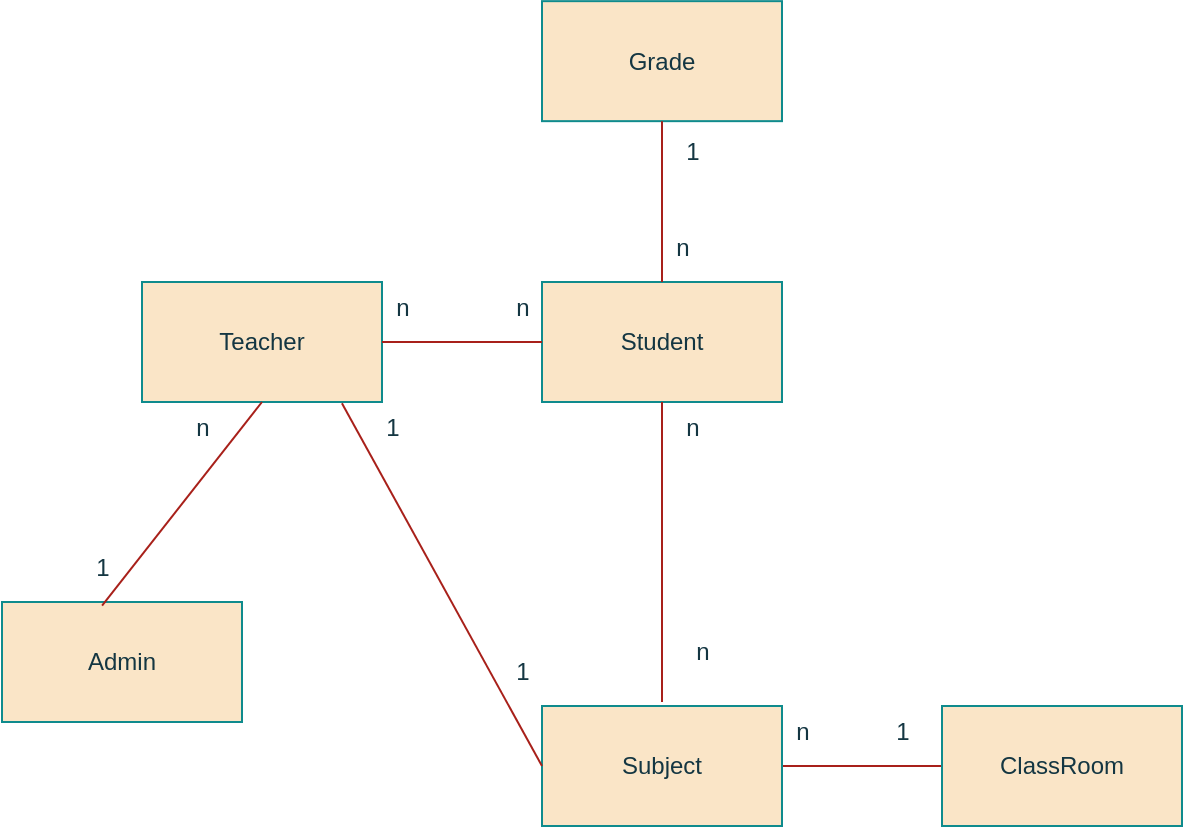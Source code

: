 <mxfile version="25.0.1">
  <diagram name="Page-1" id="ukROqQANCz0MhujuUKru">
    <mxGraphModel dx="1151" dy="727" grid="1" gridSize="10" guides="1" tooltips="1" connect="1" arrows="1" fold="1" page="1" pageScale="1" pageWidth="700" pageHeight="1000" math="0" shadow="0">
      <root>
        <mxCell id="0" />
        <mxCell id="1" parent="0" />
        <mxCell id="fLGTEn0iVZkrm3GO__Ro-1" value="Admin" style="rounded=0;whiteSpace=wrap;html=1;labelBackgroundColor=none;fillColor=#FAE5C7;strokeColor=#0F8B8D;fontColor=#143642;" parent="1" vertex="1">
          <mxGeometry x="10" y="360" width="120" height="60" as="geometry" />
        </mxCell>
        <mxCell id="fLGTEn0iVZkrm3GO__Ro-2" value="Teacher" style="rounded=0;whiteSpace=wrap;html=1;labelBackgroundColor=none;fillColor=#FAE5C7;strokeColor=#0F8B8D;fontColor=#143642;" parent="1" vertex="1">
          <mxGeometry x="80" y="200" width="120" height="60" as="geometry" />
        </mxCell>
        <mxCell id="fLGTEn0iVZkrm3GO__Ro-4" value="" style="endArrow=none;html=1;rounded=0;entryX=0.5;entryY=1;entryDx=0;entryDy=0;exitX=0.417;exitY=0.03;exitDx=0;exitDy=0;exitPerimeter=0;labelBackgroundColor=none;strokeColor=#A8201A;fontColor=default;" parent="1" source="fLGTEn0iVZkrm3GO__Ro-1" target="fLGTEn0iVZkrm3GO__Ro-2" edge="1">
          <mxGeometry width="50" height="50" relative="1" as="geometry">
            <mxPoint x="230" y="450" as="sourcePoint" />
            <mxPoint x="280" y="400" as="targetPoint" />
          </mxGeometry>
        </mxCell>
        <mxCell id="fLGTEn0iVZkrm3GO__Ro-5" value="1" style="text;html=1;align=center;verticalAlign=middle;resizable=0;points=[];autosize=1;strokeColor=none;fillColor=none;labelBackgroundColor=none;fontColor=#143642;" parent="1" vertex="1">
          <mxGeometry x="45" y="328" width="30" height="30" as="geometry" />
        </mxCell>
        <mxCell id="fLGTEn0iVZkrm3GO__Ro-6" value="n" style="text;html=1;align=center;verticalAlign=middle;resizable=0;points=[];autosize=1;strokeColor=none;fillColor=none;labelBackgroundColor=none;fontColor=#143642;" parent="1" vertex="1">
          <mxGeometry x="95" y="258" width="30" height="30" as="geometry" />
        </mxCell>
        <mxCell id="fLGTEn0iVZkrm3GO__Ro-7" value="Student" style="rounded=0;whiteSpace=wrap;html=1;labelBackgroundColor=none;fillColor=#FAE5C7;strokeColor=#0F8B8D;fontColor=#143642;" parent="1" vertex="1">
          <mxGeometry x="280" y="200" width="120" height="60" as="geometry" />
        </mxCell>
        <mxCell id="fLGTEn0iVZkrm3GO__Ro-9" value="" style="endArrow=none;html=1;rounded=0;exitX=1;exitY=0.5;exitDx=0;exitDy=0;labelBackgroundColor=none;strokeColor=#A8201A;fontColor=default;" parent="1" source="fLGTEn0iVZkrm3GO__Ro-2" edge="1">
          <mxGeometry width="50" height="50" relative="1" as="geometry">
            <mxPoint x="230" y="280" as="sourcePoint" />
            <mxPoint x="280" y="230" as="targetPoint" />
          </mxGeometry>
        </mxCell>
        <mxCell id="fLGTEn0iVZkrm3GO__Ro-10" value="Grade" style="whiteSpace=wrap;html=1;rounded=0;labelBackgroundColor=none;fillColor=#FAE5C7;strokeColor=#0F8B8D;fontColor=#143642;" parent="1" vertex="1">
          <mxGeometry x="280" y="59.58" width="120" height="60" as="geometry" />
        </mxCell>
        <mxCell id="fLGTEn0iVZkrm3GO__Ro-29" value="" style="edgeStyle=orthogonalEdgeStyle;rounded=0;orthogonalLoop=1;jettySize=auto;html=1;endArrow=none;labelBackgroundColor=none;strokeColor=#A8201A;fontColor=default;" parent="1" source="fLGTEn0iVZkrm3GO__Ro-13" target="fLGTEn0iVZkrm3GO__Ro-28" edge="1">
          <mxGeometry relative="1" as="geometry" />
        </mxCell>
        <mxCell id="fLGTEn0iVZkrm3GO__Ro-13" value="Subject" style="whiteSpace=wrap;html=1;rounded=0;labelBackgroundColor=none;fillColor=#FAE5C7;strokeColor=#0F8B8D;fontColor=#143642;" parent="1" vertex="1">
          <mxGeometry x="280" y="412" width="120" height="60" as="geometry" />
        </mxCell>
        <mxCell id="fLGTEn0iVZkrm3GO__Ro-15" value="" style="endArrow=none;html=1;rounded=0;entryX=0.5;entryY=1;entryDx=0;entryDy=0;labelBackgroundColor=none;strokeColor=#A8201A;fontColor=default;" parent="1" target="fLGTEn0iVZkrm3GO__Ro-7" edge="1">
          <mxGeometry width="50" height="50" relative="1" as="geometry">
            <mxPoint x="340" y="410" as="sourcePoint" />
            <mxPoint x="370" y="400" as="targetPoint" />
          </mxGeometry>
        </mxCell>
        <mxCell id="fLGTEn0iVZkrm3GO__Ro-16" value="" style="endArrow=none;html=1;rounded=0;exitX=0.833;exitY=1.043;exitDx=0;exitDy=0;exitPerimeter=0;entryX=0;entryY=0.5;entryDx=0;entryDy=0;labelBackgroundColor=none;strokeColor=#A8201A;fontColor=default;" parent="1" target="fLGTEn0iVZkrm3GO__Ro-13" edge="1">
          <mxGeometry width="50" height="50" relative="1" as="geometry">
            <mxPoint x="179.96" y="260.58" as="sourcePoint" />
            <mxPoint x="280" y="508" as="targetPoint" />
          </mxGeometry>
        </mxCell>
        <mxCell id="fLGTEn0iVZkrm3GO__Ro-17" value="" style="endArrow=none;html=1;rounded=0;entryX=0.5;entryY=1;entryDx=0;entryDy=0;exitX=0.5;exitY=0;exitDx=0;exitDy=0;labelBackgroundColor=none;strokeColor=#A8201A;fontColor=default;" parent="1" source="fLGTEn0iVZkrm3GO__Ro-7" target="fLGTEn0iVZkrm3GO__Ro-10" edge="1">
          <mxGeometry width="50" height="50" relative="1" as="geometry">
            <mxPoint x="336.318" y="56.58" as="sourcePoint" />
            <mxPoint x="284.16" y="-50.0" as="targetPoint" />
          </mxGeometry>
        </mxCell>
        <mxCell id="fLGTEn0iVZkrm3GO__Ro-18" value="1" style="text;html=1;align=center;verticalAlign=middle;resizable=0;points=[];autosize=1;strokeColor=none;fillColor=none;labelBackgroundColor=none;fontColor=#143642;" parent="1" vertex="1">
          <mxGeometry x="190" y="258" width="30" height="30" as="geometry" />
        </mxCell>
        <mxCell id="fLGTEn0iVZkrm3GO__Ro-19" value="1" style="text;html=1;align=center;verticalAlign=middle;resizable=0;points=[];autosize=1;strokeColor=none;fillColor=none;labelBackgroundColor=none;fontColor=#143642;" parent="1" vertex="1">
          <mxGeometry x="255" y="380" width="30" height="30" as="geometry" />
        </mxCell>
        <mxCell id="fLGTEn0iVZkrm3GO__Ro-21" value="n" style="text;html=1;align=center;verticalAlign=middle;resizable=0;points=[];autosize=1;strokeColor=none;fillColor=none;labelBackgroundColor=none;fontColor=#143642;" parent="1" vertex="1">
          <mxGeometry x="195" y="198" width="30" height="30" as="geometry" />
        </mxCell>
        <mxCell id="fLGTEn0iVZkrm3GO__Ro-22" value="n" style="text;html=1;align=center;verticalAlign=middle;resizable=0;points=[];autosize=1;strokeColor=none;fillColor=none;labelBackgroundColor=none;fontColor=#143642;" parent="1" vertex="1">
          <mxGeometry x="255" y="198" width="30" height="30" as="geometry" />
        </mxCell>
        <mxCell id="fLGTEn0iVZkrm3GO__Ro-23" value="1" style="text;html=1;align=center;verticalAlign=middle;resizable=0;points=[];autosize=1;strokeColor=none;fillColor=none;labelBackgroundColor=none;fontColor=#143642;" parent="1" vertex="1">
          <mxGeometry x="340" y="119.58" width="30" height="30" as="geometry" />
        </mxCell>
        <mxCell id="fLGTEn0iVZkrm3GO__Ro-25" value="n" style="text;html=1;align=center;verticalAlign=middle;resizable=0;points=[];autosize=1;strokeColor=none;fillColor=none;labelBackgroundColor=none;fontColor=#143642;" parent="1" vertex="1">
          <mxGeometry x="335" y="168" width="30" height="30" as="geometry" />
        </mxCell>
        <mxCell id="fLGTEn0iVZkrm3GO__Ro-26" value="n" style="text;html=1;align=center;verticalAlign=middle;resizable=0;points=[];autosize=1;strokeColor=none;fillColor=none;labelBackgroundColor=none;fontColor=#143642;" parent="1" vertex="1">
          <mxGeometry x="340" y="258" width="30" height="30" as="geometry" />
        </mxCell>
        <mxCell id="fLGTEn0iVZkrm3GO__Ro-27" value="n" style="text;html=1;align=center;verticalAlign=middle;resizable=0;points=[];autosize=1;strokeColor=none;fillColor=none;labelBackgroundColor=none;fontColor=#143642;" parent="1" vertex="1">
          <mxGeometry x="345" y="370" width="30" height="30" as="geometry" />
        </mxCell>
        <mxCell id="fLGTEn0iVZkrm3GO__Ro-28" value="ClassRoom" style="whiteSpace=wrap;html=1;rounded=0;labelBackgroundColor=none;fillColor=#FAE5C7;strokeColor=#0F8B8D;fontColor=#143642;" parent="1" vertex="1">
          <mxGeometry x="480" y="412" width="120" height="60" as="geometry" />
        </mxCell>
        <mxCell id="fLGTEn0iVZkrm3GO__Ro-31" value="n" style="text;html=1;align=center;verticalAlign=middle;resizable=0;points=[];autosize=1;strokeColor=none;fillColor=none;labelBackgroundColor=none;fontColor=#143642;" parent="1" vertex="1">
          <mxGeometry x="395" y="410" width="30" height="30" as="geometry" />
        </mxCell>
        <mxCell id="fLGTEn0iVZkrm3GO__Ro-32" value="1" style="text;html=1;align=center;verticalAlign=middle;resizable=0;points=[];autosize=1;strokeColor=none;fillColor=none;labelBackgroundColor=none;fontColor=#143642;" parent="1" vertex="1">
          <mxGeometry x="445" y="410" width="30" height="30" as="geometry" />
        </mxCell>
      </root>
    </mxGraphModel>
  </diagram>
</mxfile>
